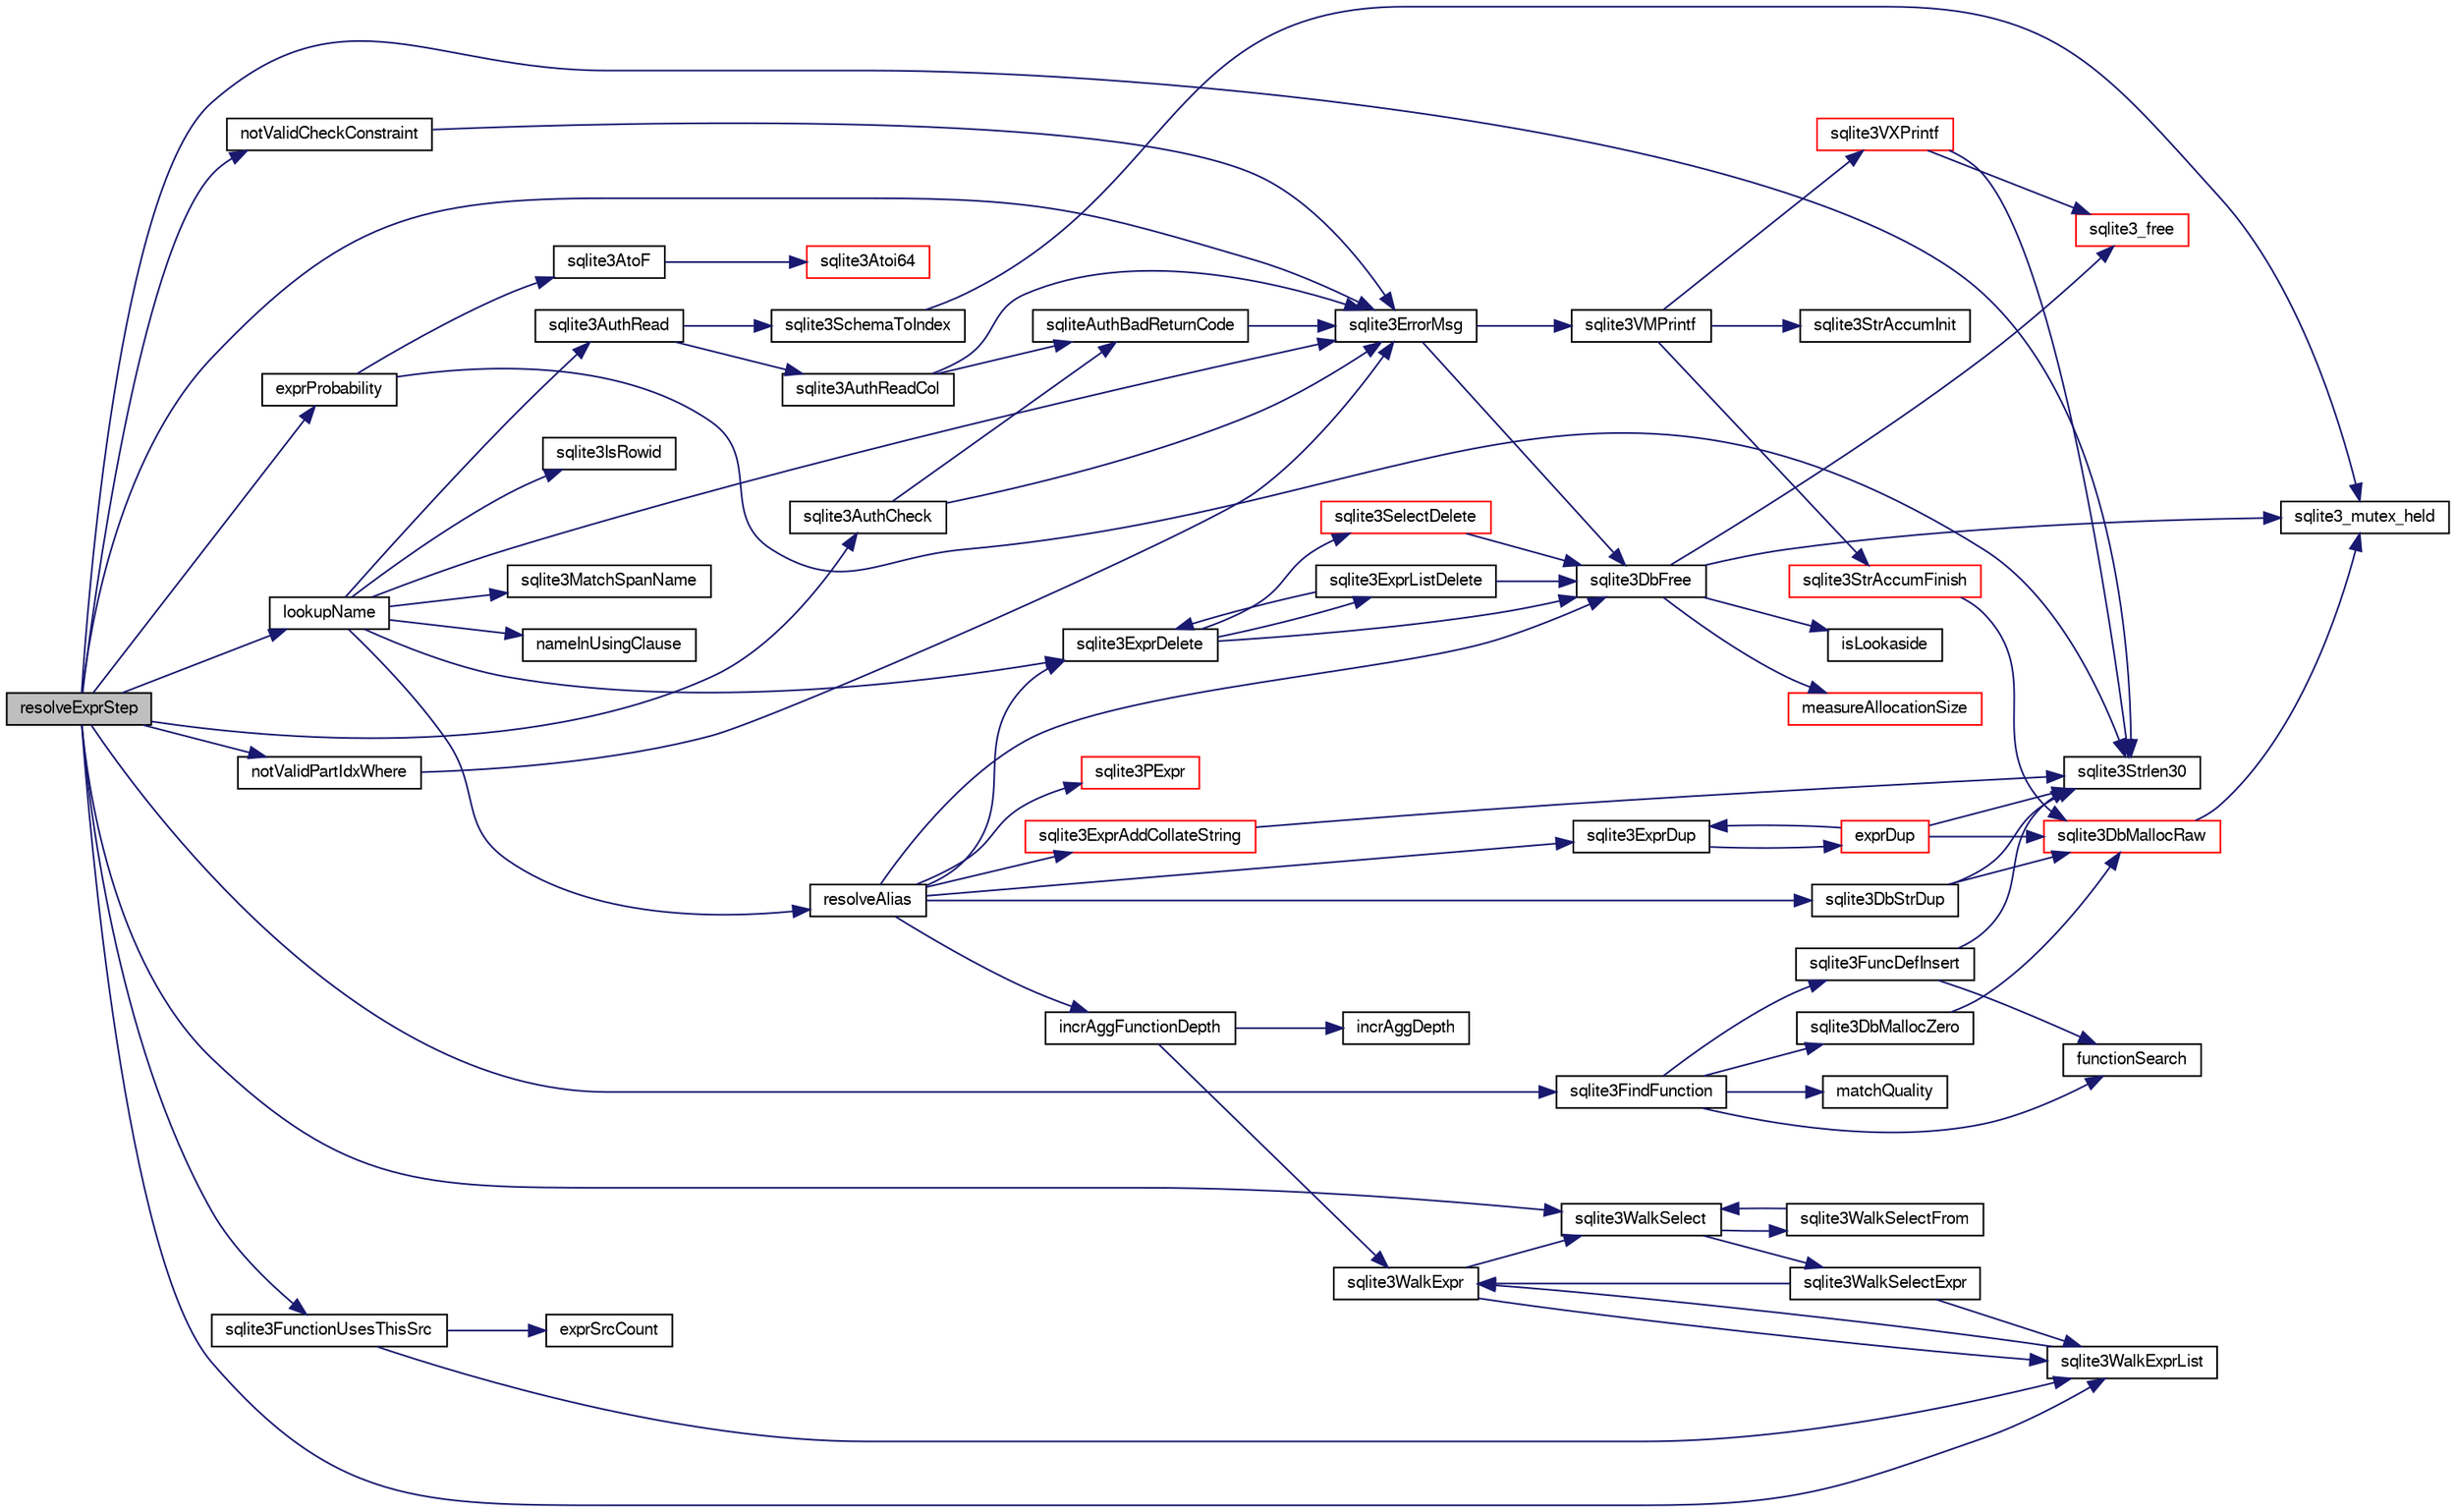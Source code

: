 digraph "resolveExprStep"
{
  edge [fontname="FreeSans",fontsize="10",labelfontname="FreeSans",labelfontsize="10"];
  node [fontname="FreeSans",fontsize="10",shape=record];
  rankdir="LR";
  Node272894 [label="resolveExprStep",height=0.2,width=0.4,color="black", fillcolor="grey75", style="filled", fontcolor="black"];
  Node272894 -> Node272895 [color="midnightblue",fontsize="10",style="solid",fontname="FreeSans"];
  Node272895 [label="lookupName",height=0.2,width=0.4,color="black", fillcolor="white", style="filled",URL="$sqlite3_8c.html#a9ee032f52b5e8bb82a72b574af904999"];
  Node272895 -> Node272896 [color="midnightblue",fontsize="10",style="solid",fontname="FreeSans"];
  Node272896 [label="sqlite3MatchSpanName",height=0.2,width=0.4,color="black", fillcolor="white", style="filled",URL="$sqlite3_8c.html#a6ea6653a82e76ee27e41e67c75f169f5"];
  Node272895 -> Node272897 [color="midnightblue",fontsize="10",style="solid",fontname="FreeSans"];
  Node272897 [label="nameInUsingClause",height=0.2,width=0.4,color="black", fillcolor="white", style="filled",URL="$sqlite3_8c.html#ae79de0337d1031519f1a1f9c2108ea58"];
  Node272895 -> Node272898 [color="midnightblue",fontsize="10",style="solid",fontname="FreeSans"];
  Node272898 [label="sqlite3IsRowid",height=0.2,width=0.4,color="black", fillcolor="white", style="filled",URL="$sqlite3_8c.html#a3cbcc1bde1c3573ba6a7712dda14009e"];
  Node272895 -> Node272899 [color="midnightblue",fontsize="10",style="solid",fontname="FreeSans"];
  Node272899 [label="sqlite3ErrorMsg",height=0.2,width=0.4,color="black", fillcolor="white", style="filled",URL="$sqlite3_8c.html#aee2798e173651adae0f9c85469f3457d"];
  Node272899 -> Node272900 [color="midnightblue",fontsize="10",style="solid",fontname="FreeSans"];
  Node272900 [label="sqlite3VMPrintf",height=0.2,width=0.4,color="black", fillcolor="white", style="filled",URL="$sqlite3_8c.html#a05535d0982ef06fbc2ee8195ebbae689"];
  Node272900 -> Node272901 [color="midnightblue",fontsize="10",style="solid",fontname="FreeSans"];
  Node272901 [label="sqlite3StrAccumInit",height=0.2,width=0.4,color="black", fillcolor="white", style="filled",URL="$sqlite3_8c.html#aabf95e113b9d54d519cd15a56215f560"];
  Node272900 -> Node272902 [color="midnightblue",fontsize="10",style="solid",fontname="FreeSans"];
  Node272902 [label="sqlite3VXPrintf",height=0.2,width=0.4,color="red", fillcolor="white", style="filled",URL="$sqlite3_8c.html#a63c25806c9bd4a2b76f9a0eb232c6bde"];
  Node272902 -> Node272988 [color="midnightblue",fontsize="10",style="solid",fontname="FreeSans"];
  Node272988 [label="sqlite3Strlen30",height=0.2,width=0.4,color="black", fillcolor="white", style="filled",URL="$sqlite3_8c.html#a3dcd80ba41f1a308193dee74857b62a7"];
  Node272902 -> Node272914 [color="midnightblue",fontsize="10",style="solid",fontname="FreeSans"];
  Node272914 [label="sqlite3_free",height=0.2,width=0.4,color="red", fillcolor="white", style="filled",URL="$sqlite3_8c.html#a6552349e36a8a691af5487999ab09519"];
  Node272900 -> Node272952 [color="midnightblue",fontsize="10",style="solid",fontname="FreeSans"];
  Node272952 [label="sqlite3StrAccumFinish",height=0.2,width=0.4,color="red", fillcolor="white", style="filled",URL="$sqlite3_8c.html#adb7f26b10ac1b847db6f000ef4c2e2ba"];
  Node272952 -> Node272920 [color="midnightblue",fontsize="10",style="solid",fontname="FreeSans"];
  Node272920 [label="sqlite3DbMallocRaw",height=0.2,width=0.4,color="red", fillcolor="white", style="filled",URL="$sqlite3_8c.html#abbe8be0cf7175e11ddc3e2218fad924e"];
  Node272920 -> Node272909 [color="midnightblue",fontsize="10",style="solid",fontname="FreeSans"];
  Node272909 [label="sqlite3_mutex_held",height=0.2,width=0.4,color="black", fillcolor="white", style="filled",URL="$sqlite3_8c.html#acf77da68932b6bc163c5e68547ecc3e7"];
  Node272899 -> Node272908 [color="midnightblue",fontsize="10",style="solid",fontname="FreeSans"];
  Node272908 [label="sqlite3DbFree",height=0.2,width=0.4,color="black", fillcolor="white", style="filled",URL="$sqlite3_8c.html#ac70ab821a6607b4a1b909582dc37a069"];
  Node272908 -> Node272909 [color="midnightblue",fontsize="10",style="solid",fontname="FreeSans"];
  Node272908 -> Node272910 [color="midnightblue",fontsize="10",style="solid",fontname="FreeSans"];
  Node272910 [label="measureAllocationSize",height=0.2,width=0.4,color="red", fillcolor="white", style="filled",URL="$sqlite3_8c.html#a45731e644a22fdb756e2b6337224217a"];
  Node272908 -> Node272913 [color="midnightblue",fontsize="10",style="solid",fontname="FreeSans"];
  Node272913 [label="isLookaside",height=0.2,width=0.4,color="black", fillcolor="white", style="filled",URL="$sqlite3_8c.html#a770fa05ff9717b75e16f4d968a77b897"];
  Node272908 -> Node272914 [color="midnightblue",fontsize="10",style="solid",fontname="FreeSans"];
  Node272895 -> Node273182 [color="midnightblue",fontsize="10",style="solid",fontname="FreeSans"];
  Node273182 [label="resolveAlias",height=0.2,width=0.4,color="black", fillcolor="white", style="filled",URL="$sqlite3_8c.html#af5aa683bef5c0eff80a792aa8a968167"];
  Node273182 -> Node273183 [color="midnightblue",fontsize="10",style="solid",fontname="FreeSans"];
  Node273183 [label="sqlite3ExprDup",height=0.2,width=0.4,color="black", fillcolor="white", style="filled",URL="$sqlite3_8c.html#a509095508224c9f99698d86205234209"];
  Node273183 -> Node273184 [color="midnightblue",fontsize="10",style="solid",fontname="FreeSans"];
  Node273184 [label="exprDup",height=0.2,width=0.4,color="red", fillcolor="white", style="filled",URL="$sqlite3_8c.html#a89f473c64253ae0a76749f543466a05a"];
  Node273184 -> Node272920 [color="midnightblue",fontsize="10",style="solid",fontname="FreeSans"];
  Node273184 -> Node272988 [color="midnightblue",fontsize="10",style="solid",fontname="FreeSans"];
  Node273184 -> Node273183 [color="midnightblue",fontsize="10",style="solid",fontname="FreeSans"];
  Node273182 -> Node273195 [color="midnightblue",fontsize="10",style="solid",fontname="FreeSans"];
  Node273195 [label="incrAggFunctionDepth",height=0.2,width=0.4,color="black", fillcolor="white", style="filled",URL="$sqlite3_8c.html#aeddf1db5c262b308a910713da0ef7d5c"];
  Node273195 -> Node273196 [color="midnightblue",fontsize="10",style="solid",fontname="FreeSans"];
  Node273196 [label="incrAggDepth",height=0.2,width=0.4,color="black", fillcolor="white", style="filled",URL="$sqlite3_8c.html#a4cbff219146104000e6e314d9fd0594c"];
  Node273195 -> Node273197 [color="midnightblue",fontsize="10",style="solid",fontname="FreeSans"];
  Node273197 [label="sqlite3WalkExpr",height=0.2,width=0.4,color="black", fillcolor="white", style="filled",URL="$sqlite3_8c.html#a5d04d7273f7194fb0fbb24e7ee5e1b5a"];
  Node273197 -> Node273198 [color="midnightblue",fontsize="10",style="solid",fontname="FreeSans"];
  Node273198 [label="sqlite3WalkSelect",height=0.2,width=0.4,color="black", fillcolor="white", style="filled",URL="$sqlite3_8c.html#a7c7c772166f45c62ea98fea7bb737b63"];
  Node273198 -> Node273199 [color="midnightblue",fontsize="10",style="solid",fontname="FreeSans"];
  Node273199 [label="sqlite3WalkSelectExpr",height=0.2,width=0.4,color="black", fillcolor="white", style="filled",URL="$sqlite3_8c.html#a5a2c8da5f377d9f52d96293e6b34c660"];
  Node273199 -> Node273200 [color="midnightblue",fontsize="10",style="solid",fontname="FreeSans"];
  Node273200 [label="sqlite3WalkExprList",height=0.2,width=0.4,color="black", fillcolor="white", style="filled",URL="$sqlite3_8c.html#a436c8eb5cdac53ea15cd6b06645356ae"];
  Node273200 -> Node273197 [color="midnightblue",fontsize="10",style="solid",fontname="FreeSans"];
  Node273199 -> Node273197 [color="midnightblue",fontsize="10",style="solid",fontname="FreeSans"];
  Node273198 -> Node273201 [color="midnightblue",fontsize="10",style="solid",fontname="FreeSans"];
  Node273201 [label="sqlite3WalkSelectFrom",height=0.2,width=0.4,color="black", fillcolor="white", style="filled",URL="$sqlite3_8c.html#a49a2f6da604a451e52ab3a12f588189f"];
  Node273201 -> Node273198 [color="midnightblue",fontsize="10",style="solid",fontname="FreeSans"];
  Node273197 -> Node273200 [color="midnightblue",fontsize="10",style="solid",fontname="FreeSans"];
  Node273182 -> Node273202 [color="midnightblue",fontsize="10",style="solid",fontname="FreeSans"];
  Node273202 [label="sqlite3PExpr",height=0.2,width=0.4,color="red", fillcolor="white", style="filled",URL="$sqlite3_8c.html#a56670a96a4ad8449466fea3449f71c57"];
  Node273182 -> Node273883 [color="midnightblue",fontsize="10",style="solid",fontname="FreeSans"];
  Node273883 [label="sqlite3ExprAddCollateString",height=0.2,width=0.4,color="red", fillcolor="white", style="filled",URL="$sqlite3_8c.html#ad4ab1428412fc5750fc3ec02e4f6e637"];
  Node273883 -> Node272988 [color="midnightblue",fontsize="10",style="solid",fontname="FreeSans"];
  Node273182 -> Node273208 [color="midnightblue",fontsize="10",style="solid",fontname="FreeSans"];
  Node273208 [label="sqlite3ExprDelete",height=0.2,width=0.4,color="black", fillcolor="white", style="filled",URL="$sqlite3_8c.html#ae4e21ab5918e0428fbaa9e615dceb309"];
  Node273208 -> Node272908 [color="midnightblue",fontsize="10",style="solid",fontname="FreeSans"];
  Node273208 -> Node273209 [color="midnightblue",fontsize="10",style="solid",fontname="FreeSans"];
  Node273209 [label="sqlite3SelectDelete",height=0.2,width=0.4,color="red", fillcolor="white", style="filled",URL="$sqlite3_8c.html#a0f56959f0acac85496744f0d068854a0"];
  Node273209 -> Node272908 [color="midnightblue",fontsize="10",style="solid",fontname="FreeSans"];
  Node273208 -> Node273211 [color="midnightblue",fontsize="10",style="solid",fontname="FreeSans"];
  Node273211 [label="sqlite3ExprListDelete",height=0.2,width=0.4,color="black", fillcolor="white", style="filled",URL="$sqlite3_8c.html#ae9cd46eac81e86a04ed8c09b99fc3c10"];
  Node273211 -> Node273208 [color="midnightblue",fontsize="10",style="solid",fontname="FreeSans"];
  Node273211 -> Node272908 [color="midnightblue",fontsize="10",style="solid",fontname="FreeSans"];
  Node273182 -> Node273191 [color="midnightblue",fontsize="10",style="solid",fontname="FreeSans"];
  Node273191 [label="sqlite3DbStrDup",height=0.2,width=0.4,color="black", fillcolor="white", style="filled",URL="$sqlite3_8c.html#a0ec4772ee6de7316ecd1e6cabb1beeef"];
  Node273191 -> Node272988 [color="midnightblue",fontsize="10",style="solid",fontname="FreeSans"];
  Node273191 -> Node272920 [color="midnightblue",fontsize="10",style="solid",fontname="FreeSans"];
  Node273182 -> Node272908 [color="midnightblue",fontsize="10",style="solid",fontname="FreeSans"];
  Node272895 -> Node273208 [color="midnightblue",fontsize="10",style="solid",fontname="FreeSans"];
  Node272895 -> Node273885 [color="midnightblue",fontsize="10",style="solid",fontname="FreeSans"];
  Node273885 [label="sqlite3AuthRead",height=0.2,width=0.4,color="black", fillcolor="white", style="filled",URL="$sqlite3_8c.html#a7d35cc77f551289127785c9fd85298a5"];
  Node273885 -> Node273852 [color="midnightblue",fontsize="10",style="solid",fontname="FreeSans"];
  Node273852 [label="sqlite3SchemaToIndex",height=0.2,width=0.4,color="black", fillcolor="white", style="filled",URL="$sqlite3_8c.html#ad9ef77a42022f1f8c8ab71b5761f5134"];
  Node273852 -> Node272909 [color="midnightblue",fontsize="10",style="solid",fontname="FreeSans"];
  Node273885 -> Node273886 [color="midnightblue",fontsize="10",style="solid",fontname="FreeSans"];
  Node273886 [label="sqlite3AuthReadCol",height=0.2,width=0.4,color="black", fillcolor="white", style="filled",URL="$sqlite3_8c.html#acad7fc781b6e141622cf6394cb711727"];
  Node273886 -> Node272899 [color="midnightblue",fontsize="10",style="solid",fontname="FreeSans"];
  Node273886 -> Node273887 [color="midnightblue",fontsize="10",style="solid",fontname="FreeSans"];
  Node273887 [label="sqliteAuthBadReturnCode",height=0.2,width=0.4,color="black", fillcolor="white", style="filled",URL="$sqlite3_8c.html#ad8fdda3ef346903a89e24dd825642bc1"];
  Node273887 -> Node272899 [color="midnightblue",fontsize="10",style="solid",fontname="FreeSans"];
  Node272894 -> Node273888 [color="midnightblue",fontsize="10",style="solid",fontname="FreeSans"];
  Node273888 [label="notValidPartIdxWhere",height=0.2,width=0.4,color="black", fillcolor="white", style="filled",URL="$sqlite3_8c.html#a88b9606dd7b51aa12e1176a29a1f8c84"];
  Node273888 -> Node272899 [color="midnightblue",fontsize="10",style="solid",fontname="FreeSans"];
  Node272894 -> Node272988 [color="midnightblue",fontsize="10",style="solid",fontname="FreeSans"];
  Node272894 -> Node273889 [color="midnightblue",fontsize="10",style="solid",fontname="FreeSans"];
  Node273889 [label="sqlite3FindFunction",height=0.2,width=0.4,color="black", fillcolor="white", style="filled",URL="$sqlite3_8c.html#a5138472d62a50ed750b51d3b3f19d954"];
  Node273889 -> Node273133 [color="midnightblue",fontsize="10",style="solid",fontname="FreeSans"];
  Node273133 [label="functionSearch",height=0.2,width=0.4,color="black", fillcolor="white", style="filled",URL="$sqlite3_8c.html#a2adc3742ab399b9efed9f7fd8f8c7201"];
  Node273889 -> Node273890 [color="midnightblue",fontsize="10",style="solid",fontname="FreeSans"];
  Node273890 [label="matchQuality",height=0.2,width=0.4,color="black", fillcolor="white", style="filled",URL="$sqlite3_8c.html#ac523a4d3921808bf622971cf06edc319"];
  Node273889 -> Node273114 [color="midnightblue",fontsize="10",style="solid",fontname="FreeSans"];
  Node273114 [label="sqlite3DbMallocZero",height=0.2,width=0.4,color="black", fillcolor="white", style="filled",URL="$sqlite3_8c.html#a49cfebac9d6067a03442c92af73f33e4"];
  Node273114 -> Node272920 [color="midnightblue",fontsize="10",style="solid",fontname="FreeSans"];
  Node273889 -> Node273132 [color="midnightblue",fontsize="10",style="solid",fontname="FreeSans"];
  Node273132 [label="sqlite3FuncDefInsert",height=0.2,width=0.4,color="black", fillcolor="white", style="filled",URL="$sqlite3_8c.html#a4792ef11f826665b64987bd051fa5a20"];
  Node273132 -> Node272988 [color="midnightblue",fontsize="10",style="solid",fontname="FreeSans"];
  Node273132 -> Node273133 [color="midnightblue",fontsize="10",style="solid",fontname="FreeSans"];
  Node272894 -> Node273891 [color="midnightblue",fontsize="10",style="solid",fontname="FreeSans"];
  Node273891 [label="exprProbability",height=0.2,width=0.4,color="black", fillcolor="white", style="filled",URL="$sqlite3_8c.html#af6a14eb942b08b32b3f04f09cd30eb51"];
  Node273891 -> Node273067 [color="midnightblue",fontsize="10",style="solid",fontname="FreeSans"];
  Node273067 [label="sqlite3AtoF",height=0.2,width=0.4,color="black", fillcolor="white", style="filled",URL="$sqlite3_8c.html#ad2a961fc08942417d977510a1384b6d2"];
  Node273067 -> Node273051 [color="midnightblue",fontsize="10",style="solid",fontname="FreeSans"];
  Node273051 [label="sqlite3Atoi64",height=0.2,width=0.4,color="red", fillcolor="white", style="filled",URL="$sqlite3_8c.html#a5b13083911b3dc0a0b54f43acc686a39"];
  Node273891 -> Node272988 [color="midnightblue",fontsize="10",style="solid",fontname="FreeSans"];
  Node272894 -> Node272899 [color="midnightblue",fontsize="10",style="solid",fontname="FreeSans"];
  Node272894 -> Node273892 [color="midnightblue",fontsize="10",style="solid",fontname="FreeSans"];
  Node273892 [label="sqlite3AuthCheck",height=0.2,width=0.4,color="black", fillcolor="white", style="filled",URL="$sqlite3_8c.html#a83c75b8b7aa1c35301005be7ff1a8582"];
  Node273892 -> Node272899 [color="midnightblue",fontsize="10",style="solid",fontname="FreeSans"];
  Node273892 -> Node273887 [color="midnightblue",fontsize="10",style="solid",fontname="FreeSans"];
  Node272894 -> Node273200 [color="midnightblue",fontsize="10",style="solid",fontname="FreeSans"];
  Node272894 -> Node273893 [color="midnightblue",fontsize="10",style="solid",fontname="FreeSans"];
  Node273893 [label="sqlite3FunctionUsesThisSrc",height=0.2,width=0.4,color="black", fillcolor="white", style="filled",URL="$sqlite3_8c.html#a0849194f7cd323ddb77e5ca831339cf6"];
  Node273893 -> Node273894 [color="midnightblue",fontsize="10",style="solid",fontname="FreeSans"];
  Node273894 [label="exprSrcCount",height=0.2,width=0.4,color="black", fillcolor="white", style="filled",URL="$sqlite3_8c.html#af625fb5a07811335cb1a37bc003f8617"];
  Node273893 -> Node273200 [color="midnightblue",fontsize="10",style="solid",fontname="FreeSans"];
  Node272894 -> Node273895 [color="midnightblue",fontsize="10",style="solid",fontname="FreeSans"];
  Node273895 [label="notValidCheckConstraint",height=0.2,width=0.4,color="black", fillcolor="white", style="filled",URL="$sqlite3_8c.html#a3a59781e22bc9f50f86ad852b8f970d4"];
  Node273895 -> Node272899 [color="midnightblue",fontsize="10",style="solid",fontname="FreeSans"];
  Node272894 -> Node273198 [color="midnightblue",fontsize="10",style="solid",fontname="FreeSans"];
}
